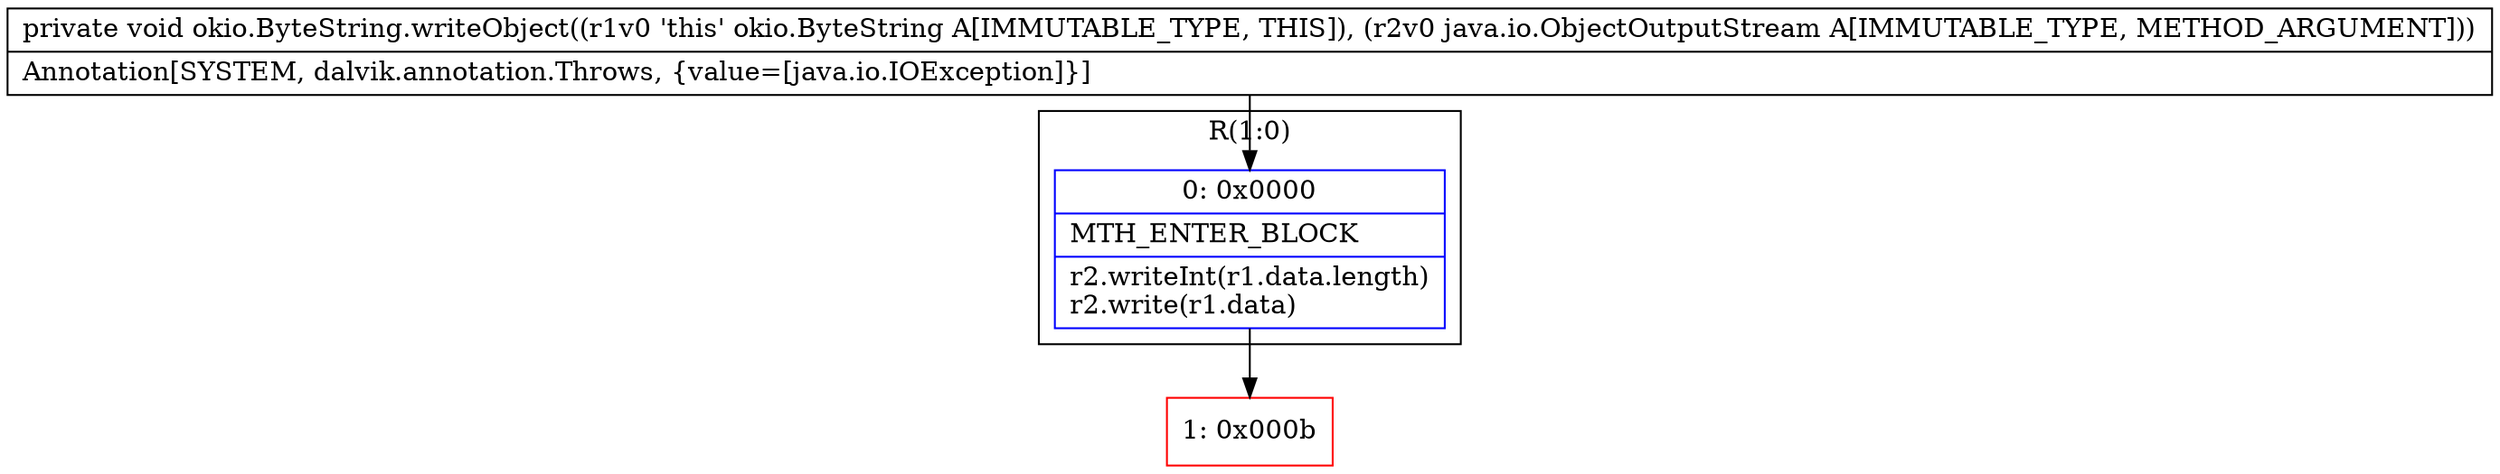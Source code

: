digraph "CFG forokio.ByteString.writeObject(Ljava\/io\/ObjectOutputStream;)V" {
subgraph cluster_Region_591133365 {
label = "R(1:0)";
node [shape=record,color=blue];
Node_0 [shape=record,label="{0\:\ 0x0000|MTH_ENTER_BLOCK\l|r2.writeInt(r1.data.length)\lr2.write(r1.data)\l}"];
}
Node_1 [shape=record,color=red,label="{1\:\ 0x000b}"];
MethodNode[shape=record,label="{private void okio.ByteString.writeObject((r1v0 'this' okio.ByteString A[IMMUTABLE_TYPE, THIS]), (r2v0 java.io.ObjectOutputStream A[IMMUTABLE_TYPE, METHOD_ARGUMENT]))  | Annotation[SYSTEM, dalvik.annotation.Throws, \{value=[java.io.IOException]\}]\l}"];
MethodNode -> Node_0;
Node_0 -> Node_1;
}

